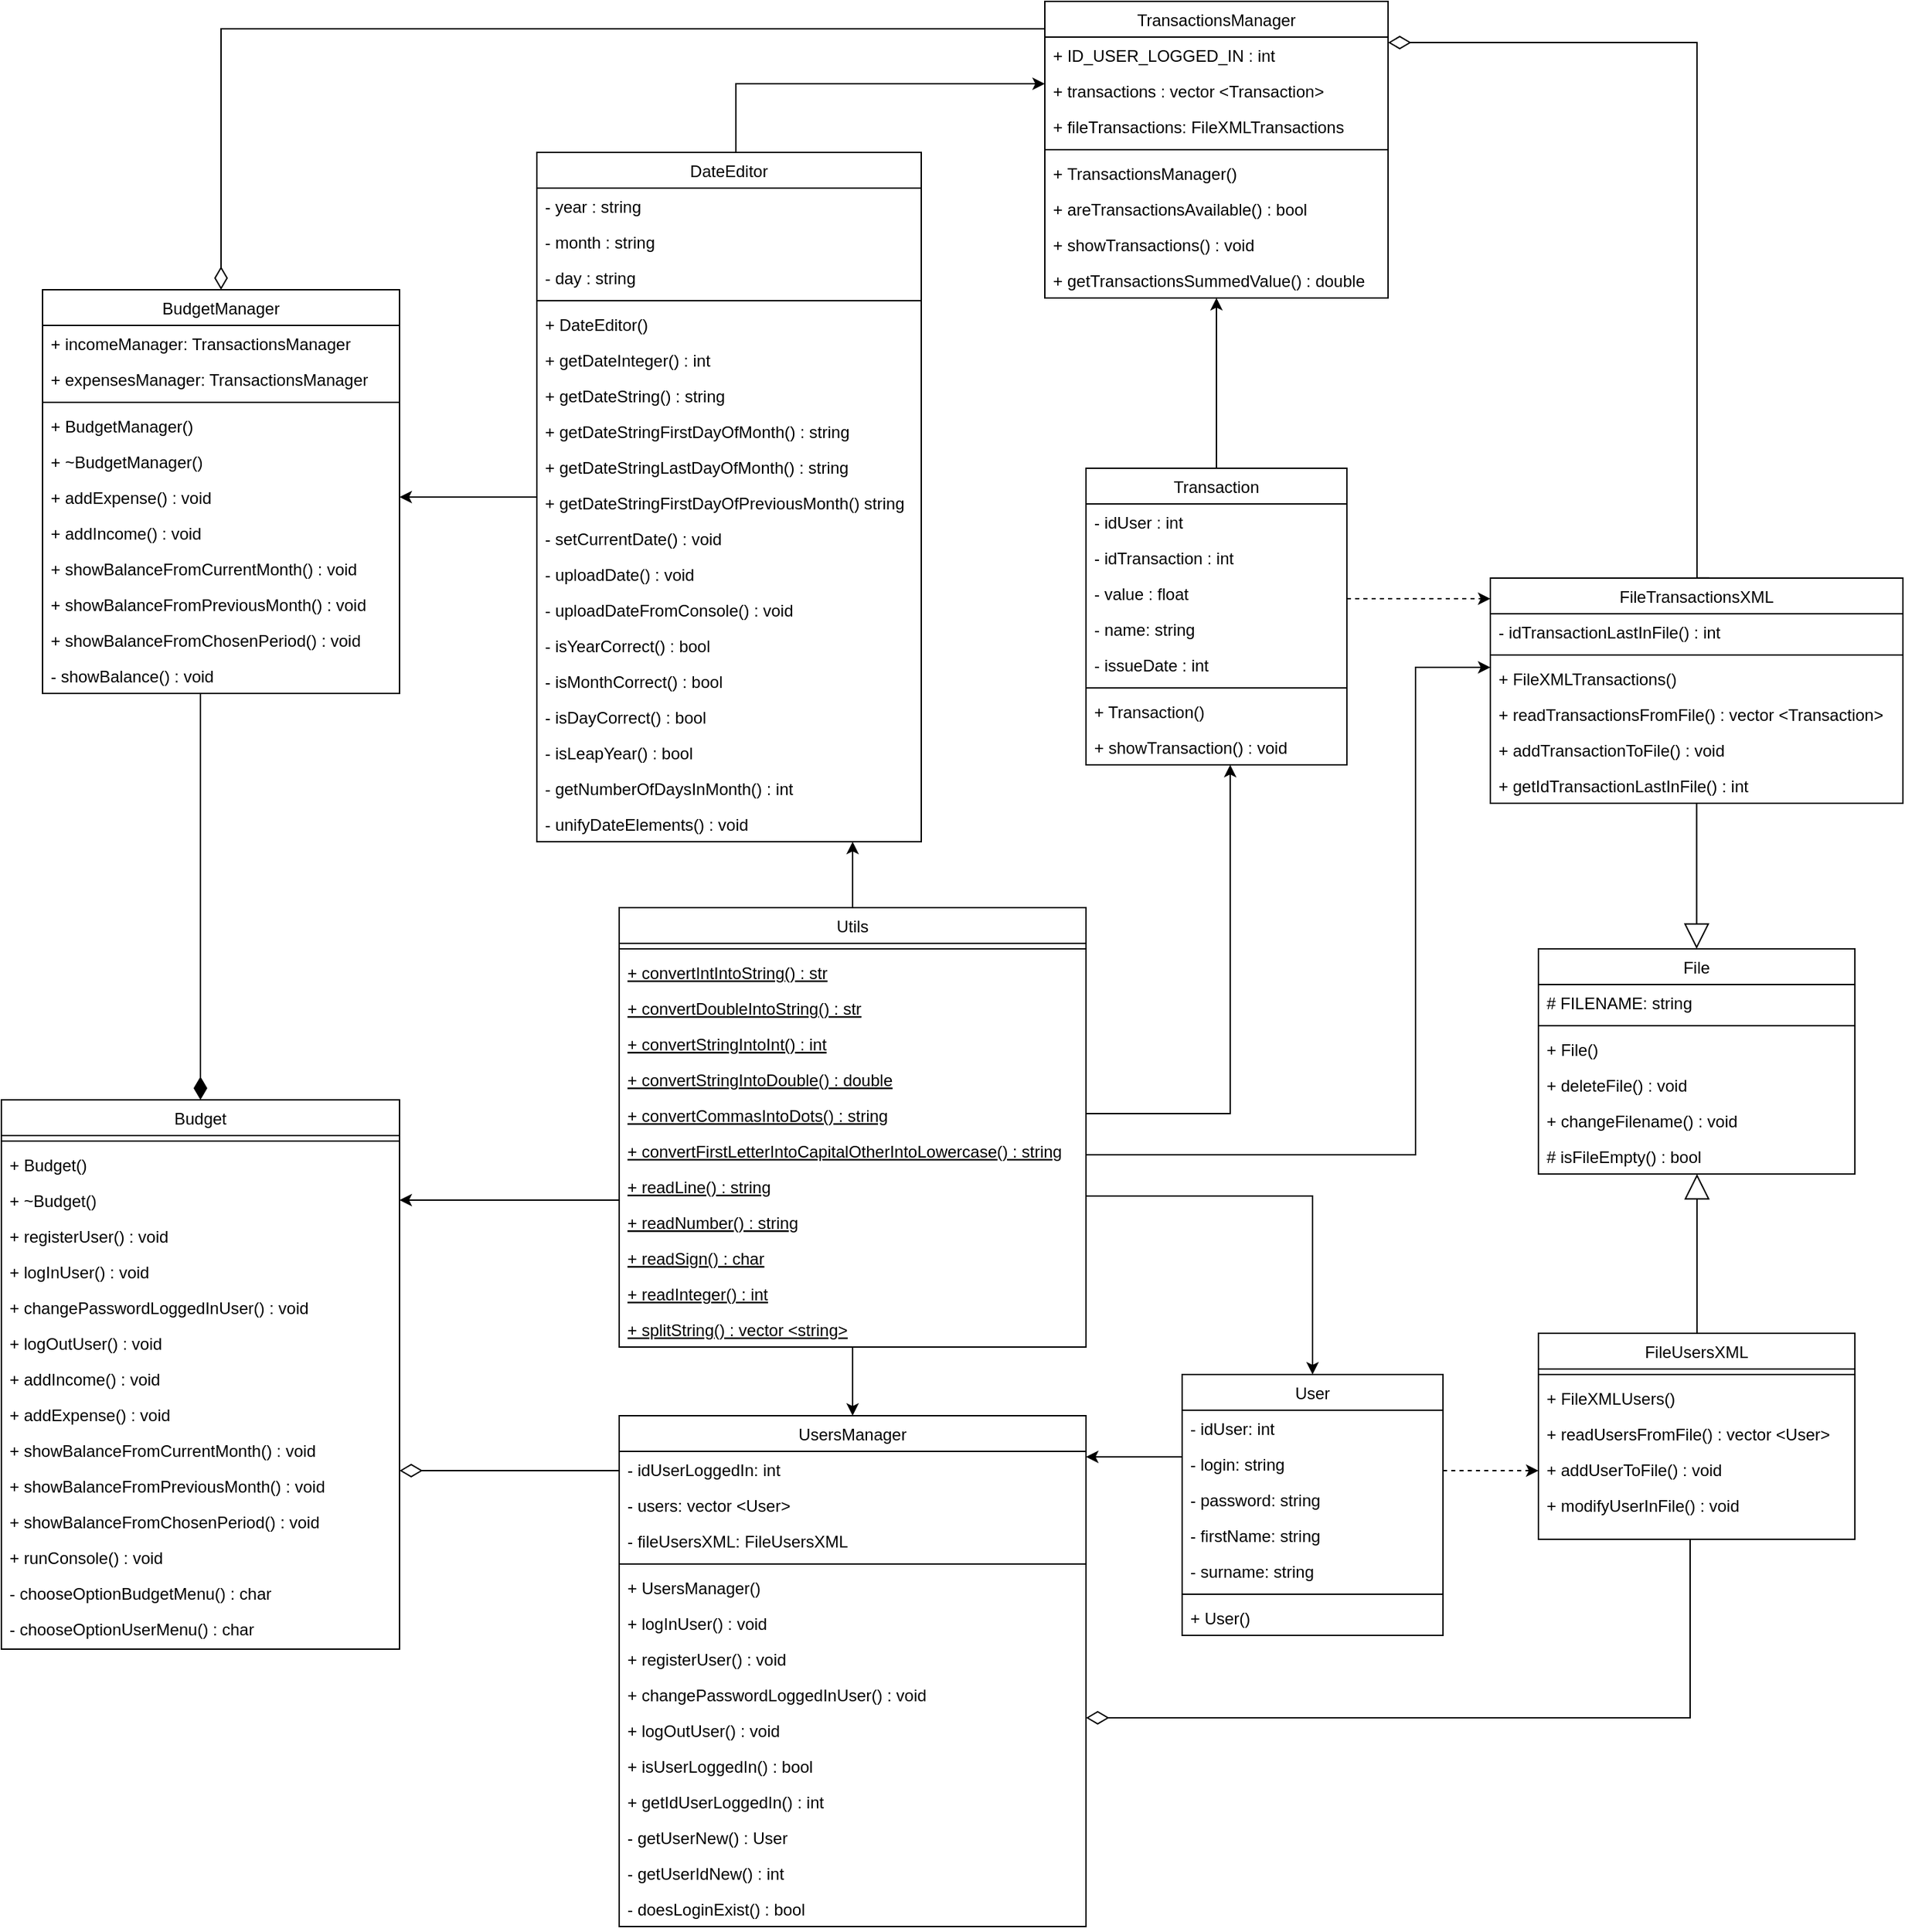 <mxfile version="14.5.1" type="device"><diagram id="PgTVeZv_qj1ipC6iHO9D" name="Page-1"><mxGraphModel dx="2934" dy="2156" grid="1" gridSize="10" guides="1" tooltips="1" connect="1" arrows="1" fold="1" page="1" pageScale="1" pageWidth="827" pageHeight="1169" math="0" shadow="0"><root><mxCell id="0"/><mxCell id="1" parent="0"/><mxCell id="b6l7iNQ2sFVnFvezcEVe-33" value="FileUsersXML" style="swimlane;fontStyle=0;align=center;verticalAlign=top;childLayout=stackLayout;horizontal=1;startSize=26;horizontalStack=0;resizeParent=1;resizeLast=0;collapsible=1;marginBottom=0;rounded=0;shadow=0;strokeWidth=1;" parent="1" vertex="1"><mxGeometry x="449.5" y="720" width="230.5" height="150" as="geometry"><mxRectangle x="230" y="140" width="160" height="26" as="alternateBounds"/></mxGeometry></mxCell><mxCell id="b6l7iNQ2sFVnFvezcEVe-34" value="" style="line;html=1;strokeWidth=1;align=left;verticalAlign=middle;spacingTop=-1;spacingLeft=3;spacingRight=3;rotatable=0;labelPosition=right;points=[];portConstraint=eastwest;" parent="b6l7iNQ2sFVnFvezcEVe-33" vertex="1"><mxGeometry y="26" width="230.5" height="8" as="geometry"/></mxCell><mxCell id="b6l7iNQ2sFVnFvezcEVe-35" value="+ FileXMLUsers()" style="text;align=left;verticalAlign=top;spacingLeft=4;spacingRight=4;overflow=hidden;rotatable=0;points=[[0,0.5],[1,0.5]];portConstraint=eastwest;" parent="b6l7iNQ2sFVnFvezcEVe-33" vertex="1"><mxGeometry y="34" width="230.5" height="26" as="geometry"/></mxCell><mxCell id="b6l7iNQ2sFVnFvezcEVe-37" value="+ readUsersFromFile() : vector &lt;User&gt;" style="text;align=left;verticalAlign=top;spacingLeft=4;spacingRight=4;overflow=hidden;rotatable=0;points=[[0,0.5],[1,0.5]];portConstraint=eastwest;" parent="b6l7iNQ2sFVnFvezcEVe-33" vertex="1"><mxGeometry y="60" width="230.5" height="26" as="geometry"/></mxCell><mxCell id="b6l7iNQ2sFVnFvezcEVe-36" value="+ addUserToFile() : void" style="text;align=left;verticalAlign=top;spacingLeft=4;spacingRight=4;overflow=hidden;rotatable=0;points=[[0,0.5],[1,0.5]];portConstraint=eastwest;" parent="b6l7iNQ2sFVnFvezcEVe-33" vertex="1"><mxGeometry y="86" width="230.5" height="26" as="geometry"/></mxCell><mxCell id="b6l7iNQ2sFVnFvezcEVe-38" value="+ modifyUserInFile() : void" style="text;align=left;verticalAlign=top;spacingLeft=4;spacingRight=4;overflow=hidden;rotatable=0;points=[[0,0.5],[1,0.5]];portConstraint=eastwest;" parent="b6l7iNQ2sFVnFvezcEVe-33" vertex="1"><mxGeometry y="112" width="230.5" height="26" as="geometry"/></mxCell><mxCell id="b6l7iNQ2sFVnFvezcEVe-41" style="edgeStyle=orthogonalEdgeStyle;rounded=0;orthogonalLoop=1;jettySize=auto;html=1;dashed=1;" parent="1" source="b6l7iNQ2sFVnFvezcEVe-60" target="b6l7iNQ2sFVnFvezcEVe-33" edge="1"><mxGeometry relative="1" as="geometry"><Array as="points"><mxPoint x="400" y="820"/><mxPoint x="400" y="820"/></Array><mxPoint x="370" y="810" as="sourcePoint"/></mxGeometry></mxCell><mxCell id="b6l7iNQ2sFVnFvezcEVe-42" value="" style="endArrow=0;html=1;endSize=12;startArrow=diamondThin;startSize=14;startFill=0;edgeStyle=orthogonalEdgeStyle;align=left;verticalAlign=bottom;rounded=0" parent="1" target="b6l7iNQ2sFVnFvezcEVe-33" edge="1"><mxGeometry x="-0.682" y="-30" relative="1" as="geometry"><mxPoint x="120" y="1000" as="sourcePoint"/><mxPoint x="450" y="880" as="targetPoint"/><Array as="points"><mxPoint x="560" y="1000"/></Array><mxPoint as="offset"/></mxGeometry></mxCell><mxCell id="b6l7iNQ2sFVnFvezcEVe-43" value="UsersManager" style="swimlane;fontStyle=0;align=center;verticalAlign=top;childLayout=stackLayout;horizontal=1;startSize=26;horizontalStack=0;resizeParent=1;resizeLast=0;collapsible=1;marginBottom=0;rounded=0;shadow=0;strokeWidth=1;" parent="1" vertex="1"><mxGeometry x="-220" y="780" width="340" height="372" as="geometry"><mxRectangle x="230" y="140" width="160" height="26" as="alternateBounds"/></mxGeometry></mxCell><mxCell id="b6l7iNQ2sFVnFvezcEVe-44" value="- idUserLoggedIn: int" style="text;align=left;verticalAlign=top;spacingLeft=4;spacingRight=4;overflow=hidden;rotatable=0;points=[[0,0.5],[1,0.5]];portConstraint=eastwest;" parent="b6l7iNQ2sFVnFvezcEVe-43" vertex="1"><mxGeometry y="26" width="340" height="26" as="geometry"/></mxCell><mxCell id="b6l7iNQ2sFVnFvezcEVe-45" value="- users: vector &lt;User&gt;" style="text;align=left;verticalAlign=top;spacingLeft=4;spacingRight=4;overflow=hidden;rotatable=0;points=[[0,0.5],[1,0.5]];portConstraint=eastwest;rounded=0;shadow=0;html=0;" parent="b6l7iNQ2sFVnFvezcEVe-43" vertex="1"><mxGeometry y="52" width="340" height="26" as="geometry"/></mxCell><mxCell id="b6l7iNQ2sFVnFvezcEVe-46" value="- fileUsersXML: FileUsersXML" style="text;align=left;verticalAlign=top;spacingLeft=4;spacingRight=4;overflow=hidden;rotatable=0;points=[[0,0.5],[1,0.5]];portConstraint=eastwest;rounded=0;shadow=0;html=0;" parent="b6l7iNQ2sFVnFvezcEVe-43" vertex="1"><mxGeometry y="78" width="340" height="26" as="geometry"/></mxCell><mxCell id="b6l7iNQ2sFVnFvezcEVe-47" value="" style="line;html=1;strokeWidth=1;align=left;verticalAlign=middle;spacingTop=-1;spacingLeft=3;spacingRight=3;rotatable=0;labelPosition=right;points=[];portConstraint=eastwest;" parent="b6l7iNQ2sFVnFvezcEVe-43" vertex="1"><mxGeometry y="104" width="340" height="8" as="geometry"/></mxCell><mxCell id="b6l7iNQ2sFVnFvezcEVe-48" value="+ UsersManager()" style="text;align=left;verticalAlign=top;spacingLeft=4;spacingRight=4;overflow=hidden;rotatable=0;points=[[0,0.5],[1,0.5]];portConstraint=eastwest;" parent="b6l7iNQ2sFVnFvezcEVe-43" vertex="1"><mxGeometry y="112" width="340" height="26" as="geometry"/></mxCell><mxCell id="b6l7iNQ2sFVnFvezcEVe-53" value="+ logInUser() : void" style="text;align=left;verticalAlign=top;spacingLeft=4;spacingRight=4;overflow=hidden;rotatable=0;points=[[0,0.5],[1,0.5]];portConstraint=eastwest;" parent="b6l7iNQ2sFVnFvezcEVe-43" vertex="1"><mxGeometry y="138" width="340" height="26" as="geometry"/></mxCell><mxCell id="b6l7iNQ2sFVnFvezcEVe-52" value="+ registerUser() : void" style="text;align=left;verticalAlign=top;spacingLeft=4;spacingRight=4;overflow=hidden;rotatable=0;points=[[0,0.5],[1,0.5]];portConstraint=eastwest;" parent="b6l7iNQ2sFVnFvezcEVe-43" vertex="1"><mxGeometry y="164" width="340" height="26" as="geometry"/></mxCell><mxCell id="b6l7iNQ2sFVnFvezcEVe-54" value="+ changePasswordLoggedInUser() : void" style="text;align=left;verticalAlign=top;spacingLeft=4;spacingRight=4;overflow=hidden;rotatable=0;points=[[0,0.5],[1,0.5]];portConstraint=eastwest;" parent="b6l7iNQ2sFVnFvezcEVe-43" vertex="1"><mxGeometry y="190" width="340" height="26" as="geometry"/></mxCell><mxCell id="b6l7iNQ2sFVnFvezcEVe-55" value="+ logOutUser() : void" style="text;align=left;verticalAlign=top;spacingLeft=4;spacingRight=4;overflow=hidden;rotatable=0;points=[[0,0.5],[1,0.5]];portConstraint=eastwest;" parent="b6l7iNQ2sFVnFvezcEVe-43" vertex="1"><mxGeometry y="216" width="340" height="26" as="geometry"/></mxCell><mxCell id="WexRqlfgntpvrlCBQYAY-28" value="+ isUserLoggedIn() : bool" style="text;align=left;verticalAlign=top;spacingLeft=4;spacingRight=4;overflow=hidden;rotatable=0;points=[[0,0.5],[1,0.5]];portConstraint=eastwest;" vertex="1" parent="b6l7iNQ2sFVnFvezcEVe-43"><mxGeometry y="242" width="340" height="26" as="geometry"/></mxCell><mxCell id="qV7cmnqvFE4Ej39RhBXp-1" value="+ getIdUserLoggedIn() : int" style="text;align=left;verticalAlign=top;spacingLeft=4;spacingRight=4;overflow=hidden;rotatable=0;points=[[0,0.5],[1,0.5]];portConstraint=eastwest;" parent="b6l7iNQ2sFVnFvezcEVe-43" vertex="1"><mxGeometry y="268" width="340" height="26" as="geometry"/></mxCell><mxCell id="qV7cmnqvFE4Ej39RhBXp-3" value="- getUserNew() : User" style="text;align=left;verticalAlign=top;spacingLeft=4;spacingRight=4;overflow=hidden;rotatable=0;points=[[0,0.5],[1,0.5]];portConstraint=eastwest;" parent="b6l7iNQ2sFVnFvezcEVe-43" vertex="1"><mxGeometry y="294" width="340" height="26" as="geometry"/></mxCell><mxCell id="WexRqlfgntpvrlCBQYAY-27" value="- getUserIdNew() : int" style="text;align=left;verticalAlign=top;spacingLeft=4;spacingRight=4;overflow=hidden;rotatable=0;points=[[0,0.5],[1,0.5]];portConstraint=eastwest;" vertex="1" parent="b6l7iNQ2sFVnFvezcEVe-43"><mxGeometry y="320" width="340" height="26" as="geometry"/></mxCell><mxCell id="qV7cmnqvFE4Ej39RhBXp-2" value="- doesLoginExist() : bool" style="text;align=left;verticalAlign=top;spacingLeft=4;spacingRight=4;overflow=hidden;rotatable=0;points=[[0,0.5],[1,0.5]];portConstraint=eastwest;" parent="b6l7iNQ2sFVnFvezcEVe-43" vertex="1"><mxGeometry y="346" width="340" height="26" as="geometry"/></mxCell><mxCell id="b6l7iNQ2sFVnFvezcEVe-59" style="edgeStyle=orthogonalEdgeStyle;rounded=0;orthogonalLoop=1;jettySize=auto;html=1;" parent="1" source="b6l7iNQ2sFVnFvezcEVe-60" target="b6l7iNQ2sFVnFvezcEVe-43" edge="1"><mxGeometry relative="1" as="geometry"><Array as="points"><mxPoint x="150" y="810"/><mxPoint x="150" y="810"/></Array></mxGeometry></mxCell><mxCell id="b6l7iNQ2sFVnFvezcEVe-60" value="User" style="swimlane;fontStyle=0;align=center;verticalAlign=top;childLayout=stackLayout;horizontal=1;startSize=26;horizontalStack=0;resizeParent=1;resizeLast=0;collapsible=1;marginBottom=0;rounded=0;shadow=0;strokeWidth=1;" parent="1" vertex="1"><mxGeometry x="190" y="750" width="190" height="190" as="geometry"><mxRectangle x="230" y="140" width="160" height="26" as="alternateBounds"/></mxGeometry></mxCell><mxCell id="b6l7iNQ2sFVnFvezcEVe-84" value="- idUser: int" style="text;align=left;verticalAlign=top;spacingLeft=4;spacingRight=4;overflow=hidden;rotatable=0;points=[[0,0.5],[1,0.5]];portConstraint=eastwest;" parent="b6l7iNQ2sFVnFvezcEVe-60" vertex="1"><mxGeometry y="26" width="190" height="26" as="geometry"/></mxCell><mxCell id="b6l7iNQ2sFVnFvezcEVe-63" value="- login: string" style="text;align=left;verticalAlign=top;spacingLeft=4;spacingRight=4;overflow=hidden;rotatable=0;points=[[0,0.5],[1,0.5]];portConstraint=eastwest;rounded=0;shadow=0;html=0;" parent="b6l7iNQ2sFVnFvezcEVe-60" vertex="1"><mxGeometry y="52" width="190" height="26" as="geometry"/></mxCell><mxCell id="b6l7iNQ2sFVnFvezcEVe-62" value="- password: string" style="text;align=left;verticalAlign=top;spacingLeft=4;spacingRight=4;overflow=hidden;rotatable=0;points=[[0,0.5],[1,0.5]];portConstraint=eastwest;rounded=0;shadow=0;html=0;" parent="b6l7iNQ2sFVnFvezcEVe-60" vertex="1"><mxGeometry y="78" width="190" height="26" as="geometry"/></mxCell><mxCell id="b6l7iNQ2sFVnFvezcEVe-85" value="- firstName: string" style="text;align=left;verticalAlign=top;spacingLeft=4;spacingRight=4;overflow=hidden;rotatable=0;points=[[0,0.5],[1,0.5]];portConstraint=eastwest;" parent="b6l7iNQ2sFVnFvezcEVe-60" vertex="1"><mxGeometry y="104" width="190" height="26" as="geometry"/></mxCell><mxCell id="b6l7iNQ2sFVnFvezcEVe-61" value="- surname: string" style="text;align=left;verticalAlign=top;spacingLeft=4;spacingRight=4;overflow=hidden;rotatable=0;points=[[0,0.5],[1,0.5]];portConstraint=eastwest;" parent="b6l7iNQ2sFVnFvezcEVe-60" vertex="1"><mxGeometry y="130" width="190" height="26" as="geometry"/></mxCell><mxCell id="b6l7iNQ2sFVnFvezcEVe-64" value="" style="line;html=1;strokeWidth=1;align=left;verticalAlign=middle;spacingTop=-1;spacingLeft=3;spacingRight=3;rotatable=0;labelPosition=right;points=[];portConstraint=eastwest;" parent="b6l7iNQ2sFVnFvezcEVe-60" vertex="1"><mxGeometry y="156" width="190" height="8" as="geometry"/></mxCell><mxCell id="b6l7iNQ2sFVnFvezcEVe-65" value="+ User()" style="text;align=left;verticalAlign=top;spacingLeft=4;spacingRight=4;overflow=hidden;rotatable=0;points=[[0,0.5],[1,0.5]];portConstraint=eastwest;" parent="b6l7iNQ2sFVnFvezcEVe-60" vertex="1"><mxGeometry y="164" width="190" height="26" as="geometry"/></mxCell><mxCell id="b6l7iNQ2sFVnFvezcEVe-66" style="edgeStyle=orthogonalEdgeStyle;rounded=0;orthogonalLoop=1;jettySize=auto;html=1;dashed=0;" parent="1" source="b6l7iNQ2sFVnFvezcEVe-67" target="b6l7iNQ2sFVnFvezcEVe-43" edge="1"><mxGeometry relative="1" as="geometry"><mxPoint x="70" y="570" as="sourcePoint"/><mxPoint x="70" y="670" as="targetPoint"/><Array as="points"/></mxGeometry></mxCell><mxCell id="b6l7iNQ2sFVnFvezcEVe-210" style="edgeStyle=orthogonalEdgeStyle;rounded=0;orthogonalLoop=1;jettySize=auto;html=1;" parent="1" source="b6l7iNQ2sFVnFvezcEVe-67" target="b6l7iNQ2sFVnFvezcEVe-128" edge="1"><mxGeometry relative="1" as="geometry"><mxPoint x="-350" y="630" as="targetPoint"/><Array as="points"><mxPoint x="-260" y="623"/><mxPoint x="-260" y="623"/></Array></mxGeometry></mxCell><mxCell id="WexRqlfgntpvrlCBQYAY-17" style="edgeStyle=orthogonalEdgeStyle;rounded=0;orthogonalLoop=1;jettySize=auto;html=1;" edge="1" parent="1" source="b6l7iNQ2sFVnFvezcEVe-67" target="qV7cmnqvFE4Ej39RhBXp-24"><mxGeometry relative="1" as="geometry"><Array as="points"><mxPoint x="-110" y="480"/><mxPoint x="-110" y="480"/></Array></mxGeometry></mxCell><mxCell id="WexRqlfgntpvrlCBQYAY-18" style="edgeStyle=orthogonalEdgeStyle;rounded=0;orthogonalLoop=1;jettySize=auto;html=1;" edge="1" parent="1" source="b6l7iNQ2sFVnFvezcEVe-67" target="b6l7iNQ2sFVnFvezcEVe-196"><mxGeometry relative="1" as="geometry"><Array as="points"><mxPoint x="225" y="560"/></Array></mxGeometry></mxCell><mxCell id="WexRqlfgntpvrlCBQYAY-19" style="edgeStyle=orthogonalEdgeStyle;rounded=0;orthogonalLoop=1;jettySize=auto;html=1;" edge="1" parent="1" source="b6l7iNQ2sFVnFvezcEVe-67" target="b6l7iNQ2sFVnFvezcEVe-60"><mxGeometry relative="1" as="geometry"><Array as="points"><mxPoint x="285" y="620"/></Array></mxGeometry></mxCell><mxCell id="WexRqlfgntpvrlCBQYAY-20" style="edgeStyle=orthogonalEdgeStyle;rounded=0;orthogonalLoop=1;jettySize=auto;html=1;" edge="1" parent="1" source="b6l7iNQ2sFVnFvezcEVe-67" target="b6l7iNQ2sFVnFvezcEVe-228"><mxGeometry relative="1" as="geometry"><Array as="points"><mxPoint x="360" y="590"/><mxPoint x="360" y="235"/></Array></mxGeometry></mxCell><mxCell id="b6l7iNQ2sFVnFvezcEVe-67" value="Utils" style="swimlane;fontStyle=0;align=center;verticalAlign=top;childLayout=stackLayout;horizontal=1;startSize=26;horizontalStack=0;resizeParent=1;resizeLast=0;collapsible=1;marginBottom=0;rounded=0;shadow=0;strokeWidth=1;" parent="1" vertex="1"><mxGeometry x="-220" y="410" width="340" height="320" as="geometry"><mxRectangle x="230" y="140" width="160" height="26" as="alternateBounds"/></mxGeometry></mxCell><mxCell id="b6l7iNQ2sFVnFvezcEVe-68" value="" style="line;html=1;strokeWidth=1;align=left;verticalAlign=middle;spacingTop=-1;spacingLeft=3;spacingRight=3;rotatable=0;labelPosition=right;points=[];portConstraint=eastwest;" parent="b6l7iNQ2sFVnFvezcEVe-67" vertex="1"><mxGeometry y="26" width="340" height="8" as="geometry"/></mxCell><mxCell id="WexRqlfgntpvrlCBQYAY-21" value="+ convertIntIntoString() : str" style="text;align=left;verticalAlign=top;spacingLeft=4;spacingRight=4;overflow=hidden;rotatable=0;points=[[0,0.5],[1,0.5]];portConstraint=eastwest;fontStyle=4" vertex="1" parent="b6l7iNQ2sFVnFvezcEVe-67"><mxGeometry y="34" width="340" height="26" as="geometry"/></mxCell><mxCell id="b6l7iNQ2sFVnFvezcEVe-69" value="+ convertDoubleIntoString() : str" style="text;align=left;verticalAlign=top;spacingLeft=4;spacingRight=4;overflow=hidden;rotatable=0;points=[[0,0.5],[1,0.5]];portConstraint=eastwest;fontStyle=4" parent="b6l7iNQ2sFVnFvezcEVe-67" vertex="1"><mxGeometry y="60" width="340" height="26" as="geometry"/></mxCell><mxCell id="WexRqlfgntpvrlCBQYAY-22" value="+ convertStringIntoInt() : int" style="text;align=left;verticalAlign=top;spacingLeft=4;spacingRight=4;overflow=hidden;rotatable=0;points=[[0,0.5],[1,0.5]];portConstraint=eastwest;fontStyle=4" vertex="1" parent="b6l7iNQ2sFVnFvezcEVe-67"><mxGeometry y="86" width="340" height="26" as="geometry"/></mxCell><mxCell id="b6l7iNQ2sFVnFvezcEVe-70" value="+ convertStringIntoDouble() : double" style="text;align=left;verticalAlign=top;spacingLeft=4;spacingRight=4;overflow=hidden;rotatable=0;points=[[0,0.5],[1,0.5]];portConstraint=eastwest;fontStyle=4" parent="b6l7iNQ2sFVnFvezcEVe-67" vertex="1"><mxGeometry y="112" width="340" height="26" as="geometry"/></mxCell><mxCell id="WexRqlfgntpvrlCBQYAY-24" value="+ convertCommasIntoDots() : string" style="text;align=left;verticalAlign=top;spacingLeft=4;spacingRight=4;overflow=hidden;rotatable=0;points=[[0,0.5],[1,0.5]];portConstraint=eastwest;fontStyle=4" vertex="1" parent="b6l7iNQ2sFVnFvezcEVe-67"><mxGeometry y="138" width="340" height="26" as="geometry"/></mxCell><mxCell id="WexRqlfgntpvrlCBQYAY-23" value="+ convertFirstLetterIntoCapitalOtherIntoLowercase() : string" style="text;align=left;verticalAlign=top;spacingLeft=4;spacingRight=4;overflow=hidden;rotatable=0;points=[[0,0.5],[1,0.5]];portConstraint=eastwest;fontStyle=4" vertex="1" parent="b6l7iNQ2sFVnFvezcEVe-67"><mxGeometry y="164" width="340" height="26" as="geometry"/></mxCell><mxCell id="b6l7iNQ2sFVnFvezcEVe-71" value="+ readLine() : string" style="text;align=left;verticalAlign=top;spacingLeft=4;spacingRight=4;overflow=hidden;rotatable=0;points=[[0,0.5],[1,0.5]];portConstraint=eastwest;fontStyle=4" parent="b6l7iNQ2sFVnFvezcEVe-67" vertex="1"><mxGeometry y="190" width="340" height="26" as="geometry"/></mxCell><mxCell id="b6l7iNQ2sFVnFvezcEVe-73" value="+ readNumber() : string" style="text;align=left;verticalAlign=top;spacingLeft=4;spacingRight=4;overflow=hidden;rotatable=0;points=[[0,0.5],[1,0.5]];portConstraint=eastwest;fontStyle=4" parent="b6l7iNQ2sFVnFvezcEVe-67" vertex="1"><mxGeometry y="216" width="340" height="26" as="geometry"/></mxCell><mxCell id="b6l7iNQ2sFVnFvezcEVe-74" value="+ readSign() : char" style="text;align=left;verticalAlign=top;spacingLeft=4;spacingRight=4;overflow=hidden;rotatable=0;points=[[0,0.5],[1,0.5]];portConstraint=eastwest;fontStyle=4" parent="b6l7iNQ2sFVnFvezcEVe-67" vertex="1"><mxGeometry y="242" width="340" height="26" as="geometry"/></mxCell><mxCell id="WexRqlfgntpvrlCBQYAY-26" value="+ readInteger() : int" style="text;align=left;verticalAlign=top;spacingLeft=4;spacingRight=4;overflow=hidden;rotatable=0;points=[[0,0.5],[1,0.5]];portConstraint=eastwest;fontStyle=4" vertex="1" parent="b6l7iNQ2sFVnFvezcEVe-67"><mxGeometry y="268" width="340" height="26" as="geometry"/></mxCell><mxCell id="b6l7iNQ2sFVnFvezcEVe-75" value="+ splitString() : vector &lt;string&gt;" style="text;align=left;verticalAlign=top;spacingLeft=4;spacingRight=4;overflow=hidden;rotatable=0;points=[[0,0.5],[1,0.5]];portConstraint=eastwest;fontStyle=4" parent="b6l7iNQ2sFVnFvezcEVe-67" vertex="1"><mxGeometry y="294" width="340" height="26" as="geometry"/></mxCell><mxCell id="b6l7iNQ2sFVnFvezcEVe-76" value="File" style="swimlane;fontStyle=0;align=center;verticalAlign=top;childLayout=stackLayout;horizontal=1;startSize=26;horizontalStack=0;resizeParent=1;resizeLast=0;collapsible=1;marginBottom=0;rounded=0;shadow=0;strokeWidth=1;" parent="1" vertex="1"><mxGeometry x="449.5" y="440" width="230.5" height="164" as="geometry"><mxRectangle x="230" y="140" width="160" height="26" as="alternateBounds"/></mxGeometry></mxCell><mxCell id="b6l7iNQ2sFVnFvezcEVe-78" value="# FILENAME: string" style="text;align=left;verticalAlign=top;spacingLeft=4;spacingRight=4;overflow=hidden;rotatable=0;points=[[0,0.5],[1,0.5]];portConstraint=eastwest;rounded=0;shadow=0;html=0;" parent="b6l7iNQ2sFVnFvezcEVe-76" vertex="1"><mxGeometry y="26" width="230.5" height="26" as="geometry"/></mxCell><mxCell id="b6l7iNQ2sFVnFvezcEVe-79" value="" style="line;html=1;strokeWidth=1;align=left;verticalAlign=middle;spacingTop=-1;spacingLeft=3;spacingRight=3;rotatable=0;labelPosition=right;points=[];portConstraint=eastwest;" parent="b6l7iNQ2sFVnFvezcEVe-76" vertex="1"><mxGeometry y="52" width="230.5" height="8" as="geometry"/></mxCell><mxCell id="b6l7iNQ2sFVnFvezcEVe-80" value="+ File()" style="text;align=left;verticalAlign=top;spacingLeft=4;spacingRight=4;overflow=hidden;rotatable=0;points=[[0,0.5],[1,0.5]];portConstraint=eastwest;" parent="b6l7iNQ2sFVnFvezcEVe-76" vertex="1"><mxGeometry y="60" width="230.5" height="26" as="geometry"/></mxCell><mxCell id="b6l7iNQ2sFVnFvezcEVe-81" value="+ deleteFile() : void" style="text;align=left;verticalAlign=top;spacingLeft=4;spacingRight=4;overflow=hidden;rotatable=0;points=[[0,0.5],[1,0.5]];portConstraint=eastwest;" parent="b6l7iNQ2sFVnFvezcEVe-76" vertex="1"><mxGeometry y="86" width="230.5" height="26" as="geometry"/></mxCell><mxCell id="b6l7iNQ2sFVnFvezcEVe-82" value="+ changeFilename() : void" style="text;align=left;verticalAlign=top;spacingLeft=4;spacingRight=4;overflow=hidden;rotatable=0;points=[[0,0.5],[1,0.5]];portConstraint=eastwest;" parent="b6l7iNQ2sFVnFvezcEVe-76" vertex="1"><mxGeometry y="112" width="230.5" height="26" as="geometry"/></mxCell><mxCell id="b6l7iNQ2sFVnFvezcEVe-83" value="# isFileEmpty() : bool" style="text;align=left;verticalAlign=top;spacingLeft=4;spacingRight=4;overflow=hidden;rotatable=0;points=[[0,0.5],[1,0.5]];portConstraint=eastwest;" parent="b6l7iNQ2sFVnFvezcEVe-76" vertex="1"><mxGeometry y="138" width="230.5" height="26" as="geometry"/></mxCell><mxCell id="b6l7iNQ2sFVnFvezcEVe-122" value="Budget" style="swimlane;fontStyle=0;align=center;verticalAlign=top;childLayout=stackLayout;horizontal=1;startSize=26;horizontalStack=0;resizeParent=1;resizeLast=0;collapsible=1;marginBottom=0;rounded=0;shadow=0;strokeWidth=1;" parent="1" vertex="1"><mxGeometry x="-670" y="550" width="290" height="400" as="geometry"><mxRectangle x="230" y="140" width="160" height="26" as="alternateBounds"/></mxGeometry></mxCell><mxCell id="b6l7iNQ2sFVnFvezcEVe-126" value="" style="line;html=1;strokeWidth=1;align=left;verticalAlign=middle;spacingTop=-1;spacingLeft=3;spacingRight=3;rotatable=0;labelPosition=right;points=[];portConstraint=eastwest;" parent="b6l7iNQ2sFVnFvezcEVe-122" vertex="1"><mxGeometry y="26" width="290" height="8" as="geometry"/></mxCell><mxCell id="b6l7iNQ2sFVnFvezcEVe-127" value="+ Budget()" style="text;align=left;verticalAlign=top;spacingLeft=4;spacingRight=4;overflow=hidden;rotatable=0;points=[[0,0.5],[1,0.5]];portConstraint=eastwest;" parent="b6l7iNQ2sFVnFvezcEVe-122" vertex="1"><mxGeometry y="34" width="290" height="26" as="geometry"/></mxCell><mxCell id="b6l7iNQ2sFVnFvezcEVe-128" value="+ ~Budget()" style="text;align=left;verticalAlign=top;spacingLeft=4;spacingRight=4;overflow=hidden;rotatable=0;points=[[0,0.5],[1,0.5]];portConstraint=eastwest;" parent="b6l7iNQ2sFVnFvezcEVe-122" vertex="1"><mxGeometry y="60" width="290" height="26" as="geometry"/></mxCell><mxCell id="b6l7iNQ2sFVnFvezcEVe-143" value="+ registerUser() : void" style="text;align=left;verticalAlign=top;spacingLeft=4;spacingRight=4;overflow=hidden;rotatable=0;points=[[0,0.5],[1,0.5]];portConstraint=eastwest;" parent="b6l7iNQ2sFVnFvezcEVe-122" vertex="1"><mxGeometry y="86" width="290" height="26" as="geometry"/></mxCell><mxCell id="b6l7iNQ2sFVnFvezcEVe-145" value="+ logInUser() : void" style="text;align=left;verticalAlign=top;spacingLeft=4;spacingRight=4;overflow=hidden;rotatable=0;points=[[0,0.5],[1,0.5]];portConstraint=eastwest;" parent="b6l7iNQ2sFVnFvezcEVe-122" vertex="1"><mxGeometry y="112" width="290" height="26" as="geometry"/></mxCell><mxCell id="b6l7iNQ2sFVnFvezcEVe-146" value="+ changePasswordLoggedInUser() : void" style="text;align=left;verticalAlign=top;spacingLeft=4;spacingRight=4;overflow=hidden;rotatable=0;points=[[0,0.5],[1,0.5]];portConstraint=eastwest;" parent="b6l7iNQ2sFVnFvezcEVe-122" vertex="1"><mxGeometry y="138" width="290" height="26" as="geometry"/></mxCell><mxCell id="b6l7iNQ2sFVnFvezcEVe-147" value="+ logOutUser() : void" style="text;align=left;verticalAlign=top;spacingLeft=4;spacingRight=4;overflow=hidden;rotatable=0;points=[[0,0.5],[1,0.5]];portConstraint=eastwest;" parent="b6l7iNQ2sFVnFvezcEVe-122" vertex="1"><mxGeometry y="164" width="290" height="26" as="geometry"/></mxCell><mxCell id="b6l7iNQ2sFVnFvezcEVe-129" value="+ addIncome() : void" style="text;align=left;verticalAlign=top;spacingLeft=4;spacingRight=4;overflow=hidden;rotatable=0;points=[[0,0.5],[1,0.5]];portConstraint=eastwest;" parent="b6l7iNQ2sFVnFvezcEVe-122" vertex="1"><mxGeometry y="190" width="290" height="26" as="geometry"/></mxCell><mxCell id="b6l7iNQ2sFVnFvezcEVe-130" value="+ addExpense() : void" style="text;align=left;verticalAlign=top;spacingLeft=4;spacingRight=4;overflow=hidden;rotatable=0;points=[[0,0.5],[1,0.5]];portConstraint=eastwest;" parent="b6l7iNQ2sFVnFvezcEVe-122" vertex="1"><mxGeometry y="216" width="290" height="26" as="geometry"/></mxCell><mxCell id="b6l7iNQ2sFVnFvezcEVe-131" value="+ showBalanceFromCurrentMonth() : void" style="text;align=left;verticalAlign=top;spacingLeft=4;spacingRight=4;overflow=hidden;rotatable=0;points=[[0,0.5],[1,0.5]];portConstraint=eastwest;" parent="b6l7iNQ2sFVnFvezcEVe-122" vertex="1"><mxGeometry y="242" width="290" height="26" as="geometry"/></mxCell><mxCell id="b6l7iNQ2sFVnFvezcEVe-142" value="+ showBalanceFromPreviousMonth() : void" style="text;align=left;verticalAlign=top;spacingLeft=4;spacingRight=4;overflow=hidden;rotatable=0;points=[[0,0.5],[1,0.5]];portConstraint=eastwest;" parent="b6l7iNQ2sFVnFvezcEVe-122" vertex="1"><mxGeometry y="268" width="290" height="26" as="geometry"/></mxCell><mxCell id="b6l7iNQ2sFVnFvezcEVe-132" value="+ showBalanceFromChosenPeriod() : void" style="text;align=left;verticalAlign=top;spacingLeft=4;spacingRight=4;overflow=hidden;rotatable=0;points=[[0,0.5],[1,0.5]];portConstraint=eastwest;" parent="b6l7iNQ2sFVnFvezcEVe-122" vertex="1"><mxGeometry y="294" width="290" height="26" as="geometry"/></mxCell><mxCell id="b6l7iNQ2sFVnFvezcEVe-139" value="+ runConsole() : void" style="text;align=left;verticalAlign=top;spacingLeft=4;spacingRight=4;overflow=hidden;rotatable=0;points=[[0,0.5],[1,0.5]];portConstraint=eastwest;" parent="b6l7iNQ2sFVnFvezcEVe-122" vertex="1"><mxGeometry y="320" width="290" height="26" as="geometry"/></mxCell><mxCell id="b6l7iNQ2sFVnFvezcEVe-140" value="- chooseOptionBudgetMenu() : char" style="text;align=left;verticalAlign=top;spacingLeft=4;spacingRight=4;overflow=hidden;rotatable=0;points=[[0,0.5],[1,0.5]];portConstraint=eastwest;" parent="b6l7iNQ2sFVnFvezcEVe-122" vertex="1"><mxGeometry y="346" width="290" height="26" as="geometry"/></mxCell><mxCell id="b6l7iNQ2sFVnFvezcEVe-141" value="- chooseOptionUserMenu() : char" style="text;align=left;verticalAlign=top;spacingLeft=4;spacingRight=4;overflow=hidden;rotatable=0;points=[[0,0.5],[1,0.5]];portConstraint=eastwest;" parent="b6l7iNQ2sFVnFvezcEVe-122" vertex="1"><mxGeometry y="372" width="290" height="26" as="geometry"/></mxCell><mxCell id="b6l7iNQ2sFVnFvezcEVe-148" value="" style="endArrow=0;html=1;endSize=12;startArrow=diamondThin;startSize=14;startFill=0;edgeStyle=orthogonalEdgeStyle;align=left;verticalAlign=bottom;rounded=0" parent="1" source="b6l7iNQ2sFVnFvezcEVe-122" target="b6l7iNQ2sFVnFvezcEVe-43" edge="1"><mxGeometry x="-0.682" y="-30" relative="1" as="geometry"><mxPoint x="-830" y="1170" as="sourcePoint"/><mxPoint x="-240.0" y="1090.0" as="targetPoint"/><Array as="points"><mxPoint x="-260" y="820"/><mxPoint x="-260" y="820"/></Array><mxPoint as="offset"/></mxGeometry></mxCell><mxCell id="b6l7iNQ2sFVnFvezcEVe-150" value="BudgetManager" style="swimlane;fontStyle=0;align=center;verticalAlign=top;childLayout=stackLayout;horizontal=1;startSize=26;horizontalStack=0;resizeParent=1;resizeLast=0;collapsible=1;marginBottom=0;rounded=0;shadow=0;strokeWidth=1;" parent="1" vertex="1"><mxGeometry x="-640" y="-40" width="260" height="294" as="geometry"><mxRectangle x="230" y="140" width="160" height="26" as="alternateBounds"/></mxGeometry></mxCell><mxCell id="qV7cmnqvFE4Ej39RhBXp-30" value="+ incomeManager: TransactionsManager" style="text;align=left;verticalAlign=top;spacingLeft=4;spacingRight=4;overflow=hidden;rotatable=0;points=[[0,0.5],[1,0.5]];portConstraint=eastwest;" parent="b6l7iNQ2sFVnFvezcEVe-150" vertex="1"><mxGeometry y="26" width="260" height="26" as="geometry"/></mxCell><mxCell id="b6l7iNQ2sFVnFvezcEVe-234" value="+ expensesManager: TransactionsManager" style="text;align=left;verticalAlign=top;spacingLeft=4;spacingRight=4;overflow=hidden;rotatable=0;points=[[0,0.5],[1,0.5]];portConstraint=eastwest;" parent="b6l7iNQ2sFVnFvezcEVe-150" vertex="1"><mxGeometry y="52" width="260" height="26" as="geometry"/></mxCell><mxCell id="b6l7iNQ2sFVnFvezcEVe-151" value="" style="line;html=1;strokeWidth=1;align=left;verticalAlign=middle;spacingTop=-1;spacingLeft=3;spacingRight=3;rotatable=0;labelPosition=right;points=[];portConstraint=eastwest;" parent="b6l7iNQ2sFVnFvezcEVe-150" vertex="1"><mxGeometry y="78" width="260" height="8" as="geometry"/></mxCell><mxCell id="b6l7iNQ2sFVnFvezcEVe-189" value="+ BudgetManager()" style="text;align=left;verticalAlign=top;spacingLeft=4;spacingRight=4;overflow=hidden;rotatable=0;points=[[0,0.5],[1,0.5]];portConstraint=eastwest;" parent="b6l7iNQ2sFVnFvezcEVe-150" vertex="1"><mxGeometry y="86" width="260" height="26" as="geometry"/></mxCell><mxCell id="b6l7iNQ2sFVnFvezcEVe-174" value="+ ~BudgetManager()" style="text;align=left;verticalAlign=top;spacingLeft=4;spacingRight=4;overflow=hidden;rotatable=0;points=[[0,0.5],[1,0.5]];portConstraint=eastwest;" parent="b6l7iNQ2sFVnFvezcEVe-150" vertex="1"><mxGeometry y="112" width="260" height="26" as="geometry"/></mxCell><mxCell id="b6l7iNQ2sFVnFvezcEVe-187" value="+ addExpense() : void " style="text;align=left;verticalAlign=top;spacingLeft=4;spacingRight=4;overflow=hidden;rotatable=0;points=[[0,0.5],[1,0.5]];portConstraint=eastwest;" parent="b6l7iNQ2sFVnFvezcEVe-150" vertex="1"><mxGeometry y="138" width="260" height="26" as="geometry"/></mxCell><mxCell id="b6l7iNQ2sFVnFvezcEVe-183" value="+ addIncome() : void " style="text;align=left;verticalAlign=top;spacingLeft=4;spacingRight=4;overflow=hidden;rotatable=0;points=[[0,0.5],[1,0.5]];portConstraint=eastwest;" parent="b6l7iNQ2sFVnFvezcEVe-150" vertex="1"><mxGeometry y="164" width="260" height="26" as="geometry"/></mxCell><mxCell id="b6l7iNQ2sFVnFvezcEVe-237" value="+ showBalanceFromCurrentMonth() : void" style="text;align=left;verticalAlign=top;spacingLeft=4;spacingRight=4;overflow=hidden;rotatable=0;points=[[0,0.5],[1,0.5]];portConstraint=eastwest;" parent="b6l7iNQ2sFVnFvezcEVe-150" vertex="1"><mxGeometry y="190" width="260" height="26" as="geometry"/></mxCell><mxCell id="b6l7iNQ2sFVnFvezcEVe-238" value="+ showBalanceFromPreviousMonth() : void" style="text;align=left;verticalAlign=top;spacingLeft=4;spacingRight=4;overflow=hidden;rotatable=0;points=[[0,0.5],[1,0.5]];portConstraint=eastwest;" parent="b6l7iNQ2sFVnFvezcEVe-150" vertex="1"><mxGeometry y="216" width="260" height="26" as="geometry"/></mxCell><mxCell id="WexRqlfgntpvrlCBQYAY-1" value="+ showBalanceFromChosenPeriod() : void" style="text;align=left;verticalAlign=top;spacingLeft=4;spacingRight=4;overflow=hidden;rotatable=0;points=[[0,0.5],[1,0.5]];portConstraint=eastwest;" vertex="1" parent="b6l7iNQ2sFVnFvezcEVe-150"><mxGeometry y="242" width="260" height="26" as="geometry"/></mxCell><mxCell id="b6l7iNQ2sFVnFvezcEVe-239" value="- showBalance() : void" style="text;align=left;verticalAlign=top;spacingLeft=4;spacingRight=4;overflow=hidden;rotatable=0;points=[[0,0.5],[1,0.5]];portConstraint=eastwest;" parent="b6l7iNQ2sFVnFvezcEVe-150" vertex="1"><mxGeometry y="268" width="260" height="26" as="geometry"/></mxCell><mxCell id="qV7cmnqvFE4Ej39RhBXp-31" style="edgeStyle=orthogonalEdgeStyle;rounded=0;orthogonalLoop=1;jettySize=auto;html=1;" parent="1" source="b6l7iNQ2sFVnFvezcEVe-196" target="qV7cmnqvFE4Ej39RhBXp-9" edge="1"><mxGeometry relative="1" as="geometry"><Array as="points"><mxPoint x="215" y="40"/><mxPoint x="215" y="40"/></Array></mxGeometry></mxCell><mxCell id="b6l7iNQ2sFVnFvezcEVe-196" value="Transaction" style="swimlane;fontStyle=0;align=center;verticalAlign=top;childLayout=stackLayout;horizontal=1;startSize=26;horizontalStack=0;resizeParent=1;resizeLast=0;collapsible=1;marginBottom=0;rounded=0;shadow=0;strokeWidth=1;" parent="1" vertex="1"><mxGeometry x="120" y="90" width="190" height="216" as="geometry"><mxRectangle x="230" y="140" width="160" height="26" as="alternateBounds"/></mxGeometry></mxCell><mxCell id="qV7cmnqvFE4Ej39RhBXp-4" value="- idUser : int" style="text;align=left;verticalAlign=top;spacingLeft=4;spacingRight=4;overflow=hidden;rotatable=0;points=[[0,0.5],[1,0.5]];portConstraint=eastwest;" parent="b6l7iNQ2sFVnFvezcEVe-196" vertex="1"><mxGeometry y="26" width="190" height="26" as="geometry"/></mxCell><mxCell id="b6l7iNQ2sFVnFvezcEVe-197" value="- idTransaction : int" style="text;align=left;verticalAlign=top;spacingLeft=4;spacingRight=4;overflow=hidden;rotatable=0;points=[[0,0.5],[1,0.5]];portConstraint=eastwest;" parent="b6l7iNQ2sFVnFvezcEVe-196" vertex="1"><mxGeometry y="52" width="190" height="26" as="geometry"/></mxCell><mxCell id="b6l7iNQ2sFVnFvezcEVe-204" value="- value : float" style="text;align=left;verticalAlign=top;spacingLeft=4;spacingRight=4;overflow=hidden;rotatable=0;points=[[0,0.5],[1,0.5]];portConstraint=eastwest;rounded=0;shadow=0;html=0;" parent="b6l7iNQ2sFVnFvezcEVe-196" vertex="1"><mxGeometry y="78" width="190" height="26" as="geometry"/></mxCell><mxCell id="b6l7iNQ2sFVnFvezcEVe-199" value="- name: string" style="text;align=left;verticalAlign=top;spacingLeft=4;spacingRight=4;overflow=hidden;rotatable=0;points=[[0,0.5],[1,0.5]];portConstraint=eastwest;rounded=0;shadow=0;html=0;" parent="b6l7iNQ2sFVnFvezcEVe-196" vertex="1"><mxGeometry y="104" width="190" height="26" as="geometry"/></mxCell><mxCell id="b6l7iNQ2sFVnFvezcEVe-198" value="- issueDate : int" style="text;align=left;verticalAlign=top;spacingLeft=4;spacingRight=4;overflow=hidden;rotatable=0;points=[[0,0.5],[1,0.5]];portConstraint=eastwest;rounded=0;shadow=0;html=0;" parent="b6l7iNQ2sFVnFvezcEVe-196" vertex="1"><mxGeometry y="130" width="190" height="26" as="geometry"/></mxCell><mxCell id="b6l7iNQ2sFVnFvezcEVe-202" value="" style="line;html=1;strokeWidth=1;align=left;verticalAlign=middle;spacingTop=-1;spacingLeft=3;spacingRight=3;rotatable=0;labelPosition=right;points=[];portConstraint=eastwest;" parent="b6l7iNQ2sFVnFvezcEVe-196" vertex="1"><mxGeometry y="156" width="190" height="8" as="geometry"/></mxCell><mxCell id="WexRqlfgntpvrlCBQYAY-29" value="+ Transaction()" style="text;align=left;verticalAlign=top;spacingLeft=4;spacingRight=4;overflow=hidden;rotatable=0;points=[[0,0.5],[1,0.5]];portConstraint=eastwest;" vertex="1" parent="b6l7iNQ2sFVnFvezcEVe-196"><mxGeometry y="164" width="190" height="26" as="geometry"/></mxCell><mxCell id="b6l7iNQ2sFVnFvezcEVe-203" value="+ showTransaction() : void" style="text;align=left;verticalAlign=top;spacingLeft=4;spacingRight=4;overflow=hidden;rotatable=0;points=[[0,0.5],[1,0.5]];portConstraint=eastwest;" parent="b6l7iNQ2sFVnFvezcEVe-196" vertex="1"><mxGeometry y="190" width="190" height="26" as="geometry"/></mxCell><mxCell id="b6l7iNQ2sFVnFvezcEVe-209" value="" style="endArrow=0;html=1;endSize=12;startArrow=diamondThin;startSize=14;startFill=1;edgeStyle=orthogonalEdgeStyle;align=left;verticalAlign=bottom;rounded=0" parent="1" source="b6l7iNQ2sFVnFvezcEVe-122" target="b6l7iNQ2sFVnFvezcEVe-150" edge="1"><mxGeometry x="-0.682" y="-30" relative="1" as="geometry"><mxPoint x="-440" y="410" as="sourcePoint"/><mxPoint x="-280" y="585" as="targetPoint"/><Array as="points"><mxPoint x="-510" y="240"/><mxPoint x="-510" y="240"/></Array><mxPoint as="offset"/></mxGeometry></mxCell><mxCell id="b6l7iNQ2sFVnFvezcEVe-228" value="FileTransactionsXML" style="swimlane;fontStyle=0;align=center;verticalAlign=top;childLayout=stackLayout;horizontal=1;startSize=26;horizontalStack=0;resizeParent=1;resizeLast=0;collapsible=1;marginBottom=0;rounded=0;shadow=0;strokeWidth=1;" parent="1" vertex="1"><mxGeometry x="414.5" y="170" width="300.5" height="164" as="geometry"><mxRectangle x="230" y="140" width="160" height="26" as="alternateBounds"/></mxGeometry></mxCell><mxCell id="b6l7iNQ2sFVnFvezcEVe-241" value="- idTransactionLastInFile() : int" style="text;align=left;verticalAlign=top;spacingLeft=4;spacingRight=4;overflow=hidden;rotatable=0;points=[[0,0.5],[1,0.5]];portConstraint=eastwest;" parent="b6l7iNQ2sFVnFvezcEVe-228" vertex="1"><mxGeometry y="26" width="300.5" height="26" as="geometry"/></mxCell><mxCell id="b6l7iNQ2sFVnFvezcEVe-229" value="" style="line;html=1;strokeWidth=1;align=left;verticalAlign=middle;spacingTop=-1;spacingLeft=3;spacingRight=3;rotatable=0;labelPosition=right;points=[];portConstraint=eastwest;" parent="b6l7iNQ2sFVnFvezcEVe-228" vertex="1"><mxGeometry y="52" width="300.5" height="8" as="geometry"/></mxCell><mxCell id="b6l7iNQ2sFVnFvezcEVe-230" value="+ FileXMLTransactions()" style="text;align=left;verticalAlign=top;spacingLeft=4;spacingRight=4;overflow=hidden;rotatable=0;points=[[0,0.5],[1,0.5]];portConstraint=eastwest;" parent="b6l7iNQ2sFVnFvezcEVe-228" vertex="1"><mxGeometry y="60" width="300.5" height="26" as="geometry"/></mxCell><mxCell id="Ur-bZzDQ6gIFLQaZYOgZ-3" value="+ readTransactionsFromFile() : vector &lt;Transaction&gt; " style="text;align=left;verticalAlign=top;spacingLeft=4;spacingRight=4;overflow=hidden;rotatable=0;points=[[0,0.5],[1,0.5]];portConstraint=eastwest;" parent="b6l7iNQ2sFVnFvezcEVe-228" vertex="1"><mxGeometry y="86" width="300.5" height="26" as="geometry"/></mxCell><mxCell id="WexRqlfgntpvrlCBQYAY-30" value="+ addTransactionToFile() : void" style="text;align=left;verticalAlign=top;spacingLeft=4;spacingRight=4;overflow=hidden;rotatable=0;points=[[0,0.5],[1,0.5]];portConstraint=eastwest;" vertex="1" parent="b6l7iNQ2sFVnFvezcEVe-228"><mxGeometry y="112" width="300.5" height="26" as="geometry"/></mxCell><mxCell id="Ur-bZzDQ6gIFLQaZYOgZ-2" value="+ getIdTransactionLastInFile() : int" style="text;align=left;verticalAlign=top;spacingLeft=4;spacingRight=4;overflow=hidden;rotatable=0;points=[[0,0.5],[1,0.5]];portConstraint=eastwest;" parent="b6l7iNQ2sFVnFvezcEVe-228" vertex="1"><mxGeometry y="138" width="300.5" height="26" as="geometry"/></mxCell><mxCell id="b6l7iNQ2sFVnFvezcEVe-231" value="" style="endArrow=block;endSize=16;endFill=0;html=1;rounded=0;edgeStyle=elbowEdgeStyle;" parent="1" source="b6l7iNQ2sFVnFvezcEVe-228" target="b6l7iNQ2sFVnFvezcEVe-76" edge="1"><mxGeometry width="160" relative="1" as="geometry"><mxPoint x="700" y="436" as="sourcePoint"/><mxPoint x="700" y="360" as="targetPoint"/><mxPoint as="offset"/><Array as="points"><mxPoint x="555" y="470"/><mxPoint x="690" y="390"/><mxPoint x="680" y="360"/><mxPoint x="700" y="396"/><mxPoint x="700" y="366"/><mxPoint x="1140" y="296"/><mxPoint x="970" y="386"/></Array></mxGeometry></mxCell><mxCell id="b6l7iNQ2sFVnFvezcEVe-232" style="edgeStyle=orthogonalEdgeStyle;rounded=0;orthogonalLoop=1;jettySize=auto;html=1;dashed=1;" parent="1" source="b6l7iNQ2sFVnFvezcEVe-196" target="b6l7iNQ2sFVnFvezcEVe-228" edge="1"><mxGeometry relative="1" as="geometry"><Array as="points"><mxPoint x="370" y="185"/><mxPoint x="370" y="185"/></Array><mxPoint x="330" y="261.58" as="sourcePoint"/><mxPoint x="399.5" y="261.58" as="targetPoint"/></mxGeometry></mxCell><mxCell id="b6l7iNQ2sFVnFvezcEVe-233" value="" style="endArrow=0;html=1;endSize=12;startArrow=diamondThin;startSize=14;startFill=0;edgeStyle=orthogonalEdgeStyle;align=left;verticalAlign=bottom;rounded=0;entryX=0.531;entryY=-0.001;entryDx=0;entryDy=0;entryPerimeter=0;" parent="1" source="qV7cmnqvFE4Ej39RhBXp-9" target="b6l7iNQ2sFVnFvezcEVe-228" edge="1"><mxGeometry x="-0.682" y="-30" relative="1" as="geometry"><mxPoint x="59.5" y="80" as="sourcePoint"/><mxPoint x="649.5" as="targetPoint"/><Array as="points"><mxPoint x="565" y="-220"/><mxPoint x="565" y="170"/></Array><mxPoint as="offset"/></mxGeometry></mxCell><mxCell id="b6l7iNQ2sFVnFvezcEVe-77" value="" style="endArrow=block;endSize=16;endFill=0;html=1;rounded=0;edgeStyle=elbowEdgeStyle;" parent="1" source="b6l7iNQ2sFVnFvezcEVe-33" target="b6l7iNQ2sFVnFvezcEVe-76" edge="1"><mxGeometry width="160" relative="1" as="geometry"><mxPoint x="700" y="700" as="sourcePoint"/><mxPoint x="700" y="654" as="targetPoint"/><mxPoint as="offset"/><Array as="points"><mxPoint x="565" y="690"/><mxPoint x="690" y="690"/><mxPoint x="700" y="660"/><mxPoint x="1140" y="590"/><mxPoint x="970" y="680"/></Array></mxGeometry></mxCell><mxCell id="qV7cmnqvFE4Ej39RhBXp-9" value="TransactionsManager" style="swimlane;fontStyle=0;align=center;verticalAlign=top;childLayout=stackLayout;horizontal=1;startSize=26;horizontalStack=0;resizeParent=1;resizeLast=0;collapsible=1;marginBottom=0;rounded=0;shadow=0;strokeWidth=1;" parent="1" vertex="1"><mxGeometry x="90" y="-250" width="250" height="216" as="geometry"><mxRectangle x="230" y="140" width="160" height="26" as="alternateBounds"/></mxGeometry></mxCell><mxCell id="qV7cmnqvFE4Ej39RhBXp-10" value="+ ID_USER_LOGGED_IN : int " style="text;align=left;verticalAlign=top;spacingLeft=4;spacingRight=4;overflow=hidden;rotatable=0;points=[[0,0.5],[1,0.5]];portConstraint=eastwest;" parent="qV7cmnqvFE4Ej39RhBXp-9" vertex="1"><mxGeometry y="26" width="250" height="26" as="geometry"/></mxCell><mxCell id="qV7cmnqvFE4Ej39RhBXp-11" value="+ transactions : vector &lt;Transaction&gt;" style="text;align=left;verticalAlign=top;spacingLeft=4;spacingRight=4;overflow=hidden;rotatable=0;points=[[0,0.5],[1,0.5]];portConstraint=eastwest;" parent="qV7cmnqvFE4Ej39RhBXp-9" vertex="1"><mxGeometry y="52" width="250" height="26" as="geometry"/></mxCell><mxCell id="qV7cmnqvFE4Ej39RhBXp-13" value="+ fileTransactions: FileXMLTransactions" style="text;align=left;verticalAlign=top;spacingLeft=4;spacingRight=4;overflow=hidden;rotatable=0;points=[[0,0.5],[1,0.5]];portConstraint=eastwest;" parent="qV7cmnqvFE4Ej39RhBXp-9" vertex="1"><mxGeometry y="78" width="250" height="26" as="geometry"/></mxCell><mxCell id="qV7cmnqvFE4Ej39RhBXp-15" value="" style="line;html=1;strokeWidth=1;align=left;verticalAlign=middle;spacingTop=-1;spacingLeft=3;spacingRight=3;rotatable=0;labelPosition=right;points=[];portConstraint=eastwest;" parent="qV7cmnqvFE4Ej39RhBXp-9" vertex="1"><mxGeometry y="104" width="250" height="8" as="geometry"/></mxCell><mxCell id="qV7cmnqvFE4Ej39RhBXp-16" value="+ TransactionsManager()" style="text;align=left;verticalAlign=top;spacingLeft=4;spacingRight=4;overflow=hidden;rotatable=0;points=[[0,0.5],[1,0.5]];portConstraint=eastwest;" parent="qV7cmnqvFE4Ej39RhBXp-9" vertex="1"><mxGeometry y="112" width="250" height="26" as="geometry"/></mxCell><mxCell id="qV7cmnqvFE4Ej39RhBXp-17" value="+ areTransactionsAvailable() : bool" style="text;align=left;verticalAlign=top;spacingLeft=4;spacingRight=4;overflow=hidden;rotatable=0;points=[[0,0.5],[1,0.5]];portConstraint=eastwest;" parent="qV7cmnqvFE4Ej39RhBXp-9" vertex="1"><mxGeometry y="138" width="250" height="26" as="geometry"/></mxCell><mxCell id="WexRqlfgntpvrlCBQYAY-2" value="+ showTransactions() : void " style="text;align=left;verticalAlign=top;spacingLeft=4;spacingRight=4;overflow=hidden;rotatable=0;points=[[0,0.5],[1,0.5]];portConstraint=eastwest;" vertex="1" parent="qV7cmnqvFE4Ej39RhBXp-9"><mxGeometry y="164" width="250" height="26" as="geometry"/></mxCell><mxCell id="qV7cmnqvFE4Ej39RhBXp-18" value="+ getTransactionsSummedValue() : double " style="text;align=left;verticalAlign=top;spacingLeft=4;spacingRight=4;overflow=hidden;rotatable=0;points=[[0,0.5],[1,0.5]];portConstraint=eastwest;" parent="qV7cmnqvFE4Ej39RhBXp-9" vertex="1"><mxGeometry y="190" width="250" height="26" as="geometry"/></mxCell><mxCell id="qV7cmnqvFE4Ej39RhBXp-23" value="" style="endArrow=0;html=1;endSize=12;startArrow=diamondThin;startSize=14;startFill=0;edgeStyle=orthogonalEdgeStyle;align=left;verticalAlign=bottom;rounded=0;" parent="1" source="b6l7iNQ2sFVnFvezcEVe-150" target="qV7cmnqvFE4Ej39RhBXp-9" edge="1"><mxGeometry x="-0.682" y="-30" relative="1" as="geometry"><mxPoint x="-150" y="-550" as="sourcePoint"/><mxPoint x="261.01" y="-300.15" as="targetPoint"/><Array as="points"><mxPoint x="-510" y="-230"/></Array><mxPoint as="offset"/></mxGeometry></mxCell><mxCell id="qV7cmnqvFE4Ej39RhBXp-32" style="edgeStyle=orthogonalEdgeStyle;rounded=0;orthogonalLoop=1;jettySize=auto;html=1;" parent="1" source="qV7cmnqvFE4Ej39RhBXp-24" target="b6l7iNQ2sFVnFvezcEVe-150" edge="1"><mxGeometry relative="1" as="geometry"><Array as="points"><mxPoint x="-410" y="100"/></Array></mxGeometry></mxCell><mxCell id="qV7cmnqvFE4Ej39RhBXp-33" style="edgeStyle=orthogonalEdgeStyle;rounded=0;orthogonalLoop=1;jettySize=auto;html=1;" parent="1" source="qV7cmnqvFE4Ej39RhBXp-24" target="qV7cmnqvFE4Ej39RhBXp-9" edge="1"><mxGeometry relative="1" as="geometry"><Array as="points"><mxPoint x="-135" y="-190"/></Array></mxGeometry></mxCell><mxCell id="qV7cmnqvFE4Ej39RhBXp-24" value="DateEditor" style="swimlane;fontStyle=0;align=center;verticalAlign=top;childLayout=stackLayout;horizontal=1;startSize=26;horizontalStack=0;resizeParent=1;resizeLast=0;collapsible=1;marginBottom=0;rounded=0;shadow=0;strokeWidth=1;" parent="1" vertex="1"><mxGeometry x="-280" y="-140" width="280" height="502" as="geometry"><mxRectangle x="230" y="140" width="160" height="26" as="alternateBounds"/></mxGeometry></mxCell><mxCell id="WexRqlfgntpvrlCBQYAY-7" value="- year : string" style="text;align=left;verticalAlign=top;spacingLeft=4;spacingRight=4;overflow=hidden;rotatable=0;points=[[0,0.5],[1,0.5]];portConstraint=eastwest;" vertex="1" parent="qV7cmnqvFE4Ej39RhBXp-24"><mxGeometry y="26" width="280" height="26" as="geometry"/></mxCell><mxCell id="WexRqlfgntpvrlCBQYAY-6" value="- month : string" style="text;align=left;verticalAlign=top;spacingLeft=4;spacingRight=4;overflow=hidden;rotatable=0;points=[[0,0.5],[1,0.5]];portConstraint=eastwest;" vertex="1" parent="qV7cmnqvFE4Ej39RhBXp-24"><mxGeometry y="52" width="280" height="26" as="geometry"/></mxCell><mxCell id="WexRqlfgntpvrlCBQYAY-5" value="- day : string" style="text;align=left;verticalAlign=top;spacingLeft=4;spacingRight=4;overflow=hidden;rotatable=0;points=[[0,0.5],[1,0.5]];portConstraint=eastwest;" vertex="1" parent="qV7cmnqvFE4Ej39RhBXp-24"><mxGeometry y="78" width="280" height="26" as="geometry"/></mxCell><mxCell id="qV7cmnqvFE4Ej39RhBXp-25" value="" style="line;html=1;strokeWidth=1;align=left;verticalAlign=middle;spacingTop=-1;spacingLeft=3;spacingRight=3;rotatable=0;labelPosition=right;points=[];portConstraint=eastwest;" parent="qV7cmnqvFE4Ej39RhBXp-24" vertex="1"><mxGeometry y="104" width="280" height="8" as="geometry"/></mxCell><mxCell id="WexRqlfgntpvrlCBQYAY-3" value="+ DateEditor()" style="text;align=left;verticalAlign=top;spacingLeft=4;spacingRight=4;overflow=hidden;rotatable=0;points=[[0,0.5],[1,0.5]];portConstraint=eastwest;" vertex="1" parent="qV7cmnqvFE4Ej39RhBXp-24"><mxGeometry y="112" width="280" height="26" as="geometry"/></mxCell><mxCell id="qV7cmnqvFE4Ej39RhBXp-26" value="+ getDateInteger() : int" style="text;align=left;verticalAlign=top;spacingLeft=4;spacingRight=4;overflow=hidden;rotatable=0;points=[[0,0.5],[1,0.5]];portConstraint=eastwest;" parent="qV7cmnqvFE4Ej39RhBXp-24" vertex="1"><mxGeometry y="138" width="280" height="26" as="geometry"/></mxCell><mxCell id="qV7cmnqvFE4Ej39RhBXp-27" value="+ getDateString() : string" style="text;align=left;verticalAlign=top;spacingLeft=4;spacingRight=4;overflow=hidden;rotatable=0;points=[[0,0.5],[1,0.5]];portConstraint=eastwest;" parent="qV7cmnqvFE4Ej39RhBXp-24" vertex="1"><mxGeometry y="164" width="280" height="26" as="geometry"/></mxCell><mxCell id="qV7cmnqvFE4Ej39RhBXp-28" value="+ getDateStringFirstDayOfMonth() : string" style="text;align=left;verticalAlign=top;spacingLeft=4;spacingRight=4;overflow=hidden;rotatable=0;points=[[0,0.5],[1,0.5]];portConstraint=eastwest;" parent="qV7cmnqvFE4Ej39RhBXp-24" vertex="1"><mxGeometry y="190" width="280" height="26" as="geometry"/></mxCell><mxCell id="WexRqlfgntpvrlCBQYAY-4" value="+ getDateStringLastDayOfMonth() : string" style="text;align=left;verticalAlign=top;spacingLeft=4;spacingRight=4;overflow=hidden;rotatable=0;points=[[0,0.5],[1,0.5]];portConstraint=eastwest;" vertex="1" parent="qV7cmnqvFE4Ej39RhBXp-24"><mxGeometry y="216" width="280" height="26" as="geometry"/></mxCell><mxCell id="WexRqlfgntpvrlCBQYAY-8" value="+ getDateStringFirstDayOfPreviousMonth() string" style="text;align=left;verticalAlign=top;spacingLeft=4;spacingRight=4;overflow=hidden;rotatable=0;points=[[0,0.5],[1,0.5]];portConstraint=eastwest;" vertex="1" parent="qV7cmnqvFE4Ej39RhBXp-24"><mxGeometry y="242" width="280" height="26" as="geometry"/></mxCell><mxCell id="WexRqlfgntpvrlCBQYAY-9" value="- setCurrentDate() : void" style="text;align=left;verticalAlign=top;spacingLeft=4;spacingRight=4;overflow=hidden;rotatable=0;points=[[0,0.5],[1,0.5]];portConstraint=eastwest;" vertex="1" parent="qV7cmnqvFE4Ej39RhBXp-24"><mxGeometry y="268" width="280" height="26" as="geometry"/></mxCell><mxCell id="WexRqlfgntpvrlCBQYAY-10" value="- uploadDate() : void" style="text;align=left;verticalAlign=top;spacingLeft=4;spacingRight=4;overflow=hidden;rotatable=0;points=[[0,0.5],[1,0.5]];portConstraint=eastwest;" vertex="1" parent="qV7cmnqvFE4Ej39RhBXp-24"><mxGeometry y="294" width="280" height="26" as="geometry"/></mxCell><mxCell id="WexRqlfgntpvrlCBQYAY-11" value="- uploadDateFromConsole() : void" style="text;align=left;verticalAlign=top;spacingLeft=4;spacingRight=4;overflow=hidden;rotatable=0;points=[[0,0.5],[1,0.5]];portConstraint=eastwest;" vertex="1" parent="qV7cmnqvFE4Ej39RhBXp-24"><mxGeometry y="320" width="280" height="26" as="geometry"/></mxCell><mxCell id="WexRqlfgntpvrlCBQYAY-12" value="- isYearCorrect() : bool" style="text;align=left;verticalAlign=top;spacingLeft=4;spacingRight=4;overflow=hidden;rotatable=0;points=[[0,0.5],[1,0.5]];portConstraint=eastwest;" vertex="1" parent="qV7cmnqvFE4Ej39RhBXp-24"><mxGeometry y="346" width="280" height="26" as="geometry"/></mxCell><mxCell id="WexRqlfgntpvrlCBQYAY-13" value="- isMonthCorrect() : bool" style="text;align=left;verticalAlign=top;spacingLeft=4;spacingRight=4;overflow=hidden;rotatable=0;points=[[0,0.5],[1,0.5]];portConstraint=eastwest;" vertex="1" parent="qV7cmnqvFE4Ej39RhBXp-24"><mxGeometry y="372" width="280" height="26" as="geometry"/></mxCell><mxCell id="WexRqlfgntpvrlCBQYAY-14" value="- isDayCorrect() : bool" style="text;align=left;verticalAlign=top;spacingLeft=4;spacingRight=4;overflow=hidden;rotatable=0;points=[[0,0.5],[1,0.5]];portConstraint=eastwest;" vertex="1" parent="qV7cmnqvFE4Ej39RhBXp-24"><mxGeometry y="398" width="280" height="26" as="geometry"/></mxCell><mxCell id="WexRqlfgntpvrlCBQYAY-15" value="- isLeapYear() : bool" style="text;align=left;verticalAlign=top;spacingLeft=4;spacingRight=4;overflow=hidden;rotatable=0;points=[[0,0.5],[1,0.5]];portConstraint=eastwest;" vertex="1" parent="qV7cmnqvFE4Ej39RhBXp-24"><mxGeometry y="424" width="280" height="26" as="geometry"/></mxCell><mxCell id="WexRqlfgntpvrlCBQYAY-16" value="- getNumberOfDaysInMonth() : int" style="text;align=left;verticalAlign=top;spacingLeft=4;spacingRight=4;overflow=hidden;rotatable=0;points=[[0,0.5],[1,0.5]];portConstraint=eastwest;" vertex="1" parent="qV7cmnqvFE4Ej39RhBXp-24"><mxGeometry y="450" width="280" height="26" as="geometry"/></mxCell><mxCell id="qV7cmnqvFE4Ej39RhBXp-29" value="- unifyDateElements() : void" style="text;align=left;verticalAlign=top;spacingLeft=4;spacingRight=4;overflow=hidden;rotatable=0;points=[[0,0.5],[1,0.5]];portConstraint=eastwest;" parent="qV7cmnqvFE4Ej39RhBXp-24" vertex="1"><mxGeometry y="476" width="280" height="26" as="geometry"/></mxCell></root></mxGraphModel></diagram></mxfile>